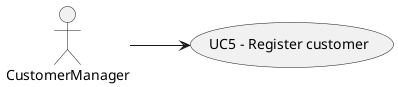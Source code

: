 @startuml

left to right direction

actor CustomerManager as cm

cm --> (UC5 - Register customer)

@enduml